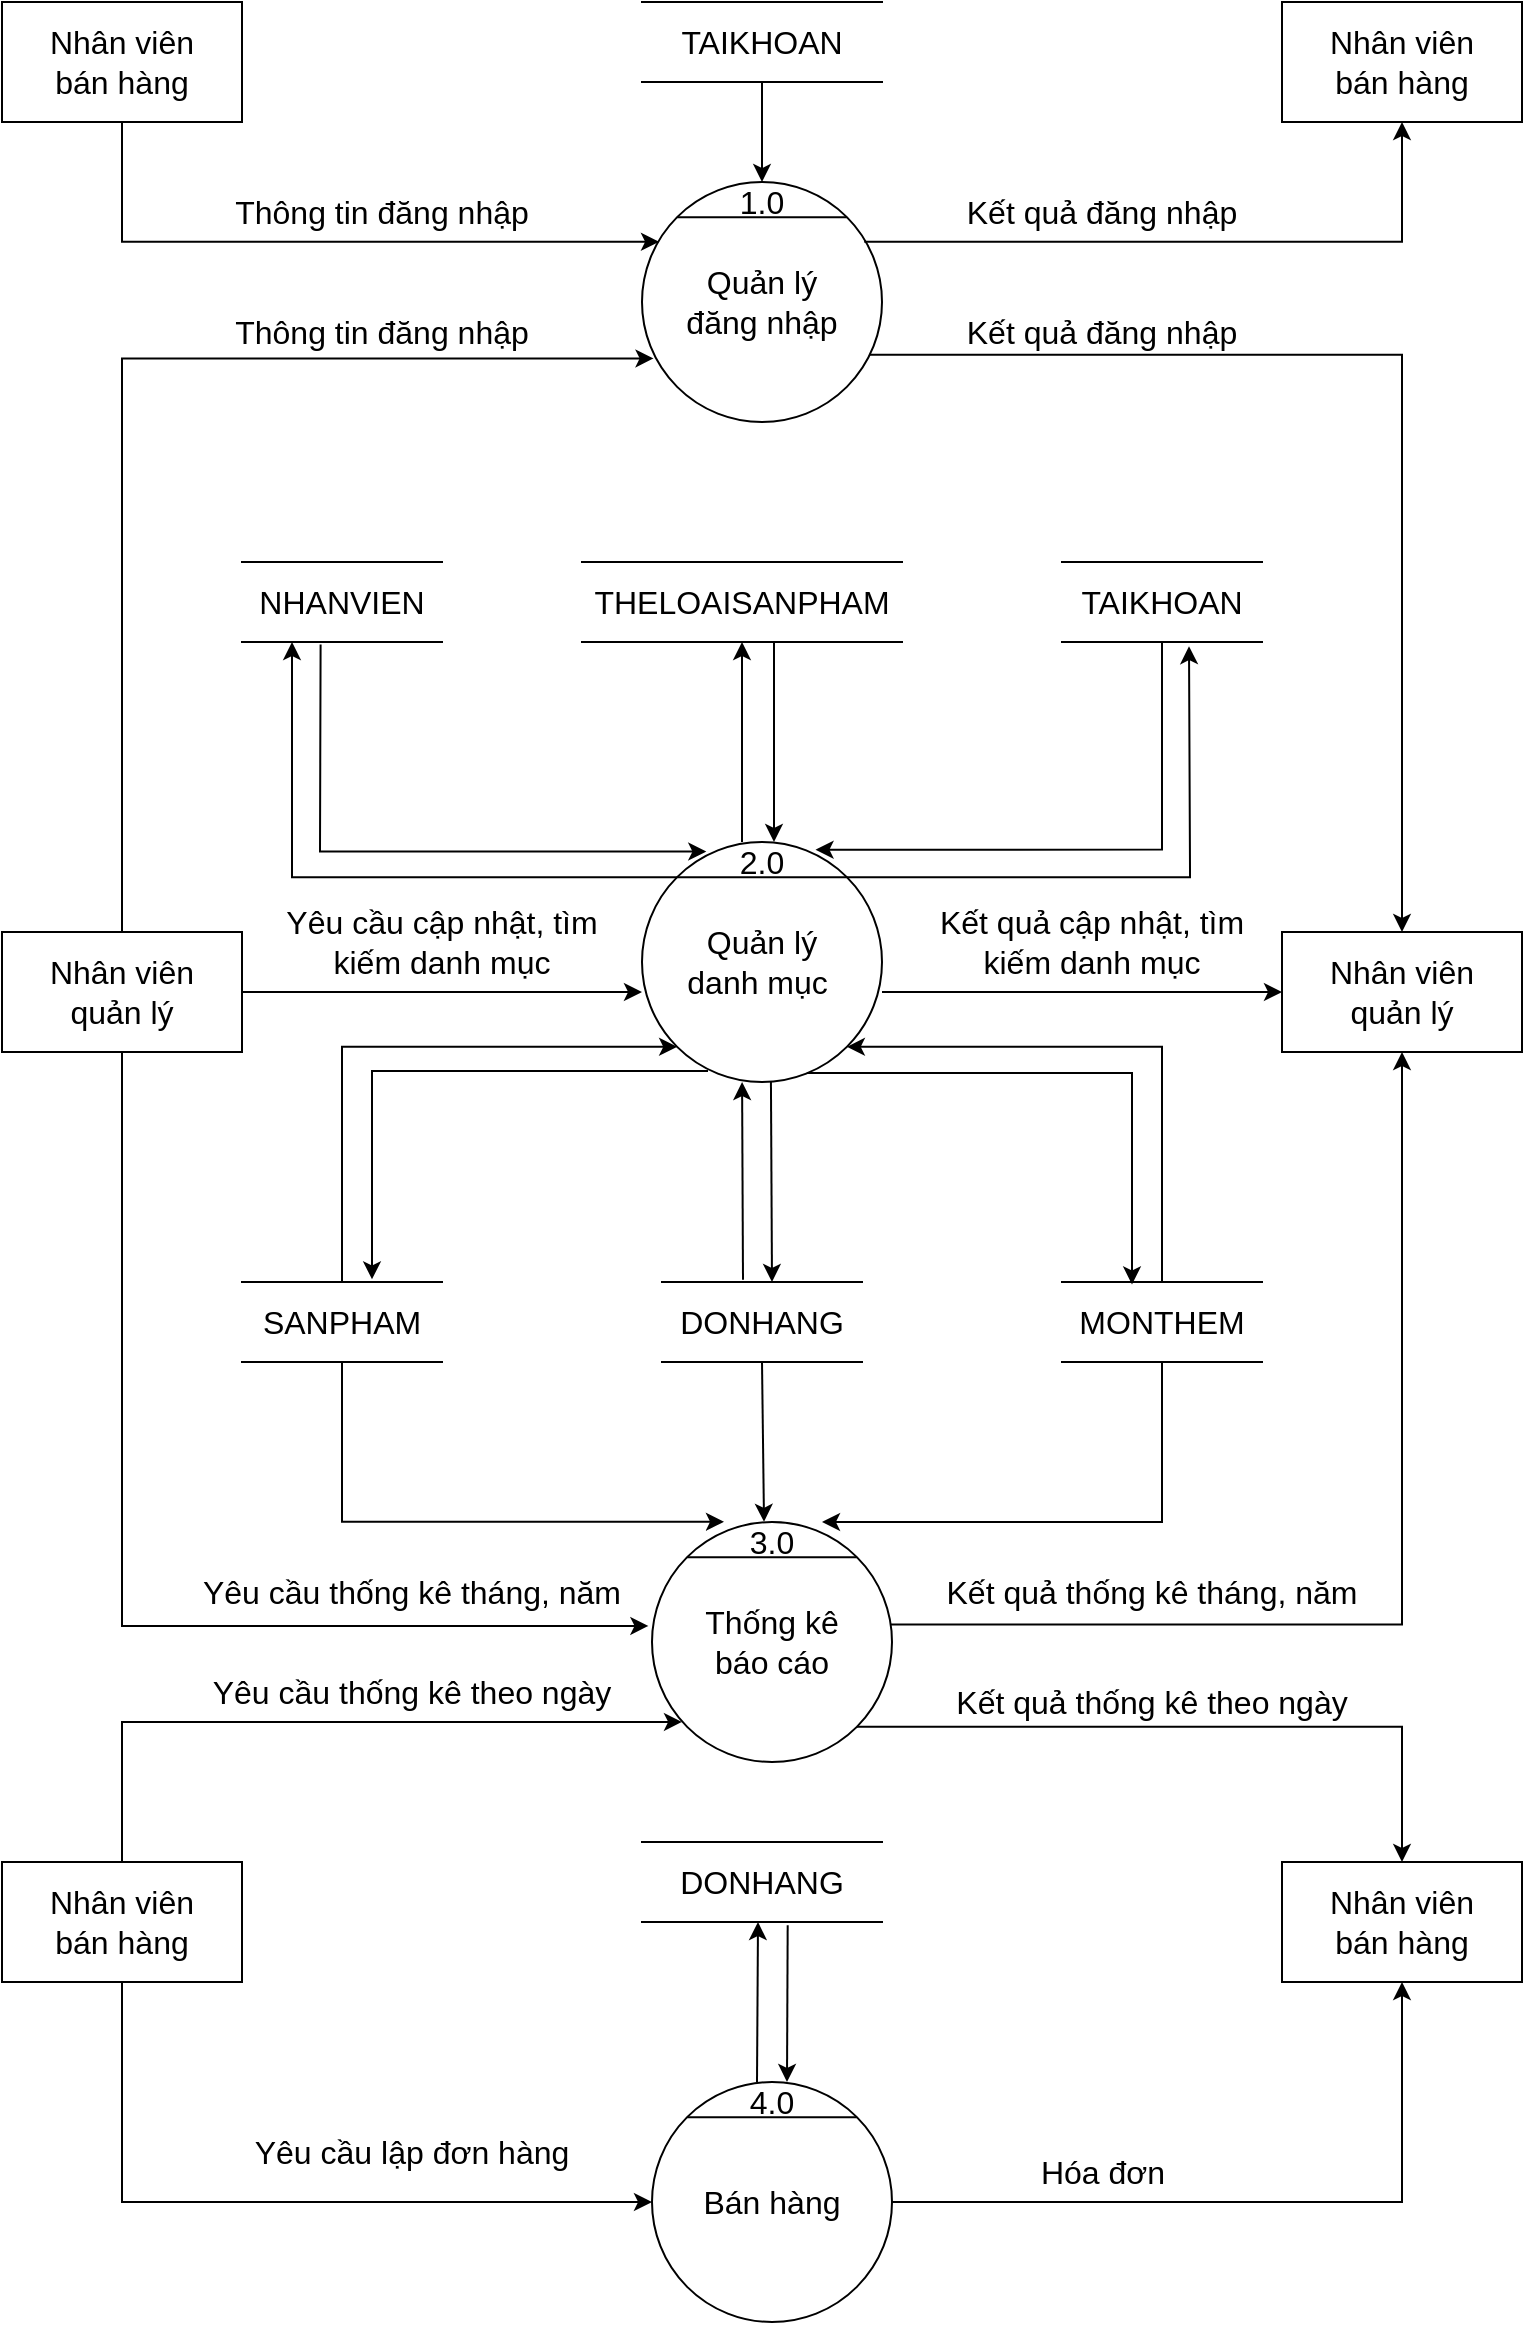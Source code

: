 <mxfile version="16.4.11" type="device"><diagram id="0b7PU651AEGNV6hzKzNl" name="Page-1"><mxGraphModel dx="1888" dy="1741" grid="1" gridSize="10" guides="1" tooltips="1" connect="1" arrows="1" fold="1" page="1" pageScale="1" pageWidth="850" pageHeight="1100" math="0" shadow="0"><root><mxCell id="0"/><mxCell id="1" parent="0"/><mxCell id="suI4mZwpkYAgML8HGDWm-1" value="" style="ellipse;whiteSpace=wrap;html=1;aspect=fixed;fontSize=16;" parent="1" vertex="1"><mxGeometry x="120" y="10" width="120" height="120" as="geometry"/></mxCell><mxCell id="suI4mZwpkYAgML8HGDWm-2" value="" style="endArrow=none;html=1;rounded=0;exitX=0;exitY=0;exitDx=0;exitDy=0;entryX=1;entryY=0;entryDx=0;entryDy=0;fontSize=16;" parent="1" source="suI4mZwpkYAgML8HGDWm-1" target="suI4mZwpkYAgML8HGDWm-1" edge="1"><mxGeometry width="50" height="50" relative="1" as="geometry"><mxPoint x="460" y="565" as="sourcePoint"/><mxPoint x="510" y="515" as="targetPoint"/></mxGeometry></mxCell><mxCell id="suI4mZwpkYAgML8HGDWm-3" value="&lt;span style=&quot;font-size: 16px;&quot;&gt;Quản lý đăng nhập&lt;/span&gt;" style="text;html=1;strokeColor=none;fillColor=none;align=center;verticalAlign=middle;whiteSpace=wrap;rounded=0;fontSize=16;" parent="1" vertex="1"><mxGeometry x="140" y="55" width="80" height="30" as="geometry"/></mxCell><mxCell id="suI4mZwpkYAgML8HGDWm-4" value="1.0" style="text;html=1;strokeColor=none;fillColor=none;align=center;verticalAlign=middle;whiteSpace=wrap;rounded=0;fontSize=16;" parent="1" vertex="1"><mxGeometry x="165" y="10" width="30" height="20" as="geometry"/></mxCell><mxCell id="suI4mZwpkYAgML8HGDWm-5" value="" style="rounded=0;whiteSpace=wrap;html=1;fontSize=16;" parent="1" vertex="1"><mxGeometry x="-200" y="385" width="120" height="60" as="geometry"/></mxCell><mxCell id="suI4mZwpkYAgML8HGDWm-6" value="&lt;font style=&quot;font-size: 16px;&quot;&gt;Nhân viên quản lý&lt;/font&gt;" style="text;html=1;strokeColor=none;fillColor=none;align=center;verticalAlign=middle;whiteSpace=wrap;rounded=0;fontSize=16;" parent="1" vertex="1"><mxGeometry x="-180" y="405" width="80" height="20" as="geometry"/></mxCell><mxCell id="suI4mZwpkYAgML8HGDWm-7" value="" style="ellipse;whiteSpace=wrap;html=1;aspect=fixed;fontSize=16;" parent="1" vertex="1"><mxGeometry x="120" y="340" width="120" height="120" as="geometry"/></mxCell><mxCell id="suI4mZwpkYAgML8HGDWm-8" value="" style="endArrow=none;html=1;rounded=0;exitX=0;exitY=0;exitDx=0;exitDy=0;entryX=1;entryY=0;entryDx=0;entryDy=0;fontSize=16;" parent="1" source="suI4mZwpkYAgML8HGDWm-7" target="suI4mZwpkYAgML8HGDWm-7" edge="1"><mxGeometry width="50" height="50" relative="1" as="geometry"><mxPoint x="460" y="895" as="sourcePoint"/><mxPoint x="510" y="845" as="targetPoint"/></mxGeometry></mxCell><mxCell id="suI4mZwpkYAgML8HGDWm-9" value="&lt;font style=&quot;font-size: 16px&quot;&gt;Quản lý danh mục&amp;nbsp;&lt;/font&gt;" style="text;html=1;strokeColor=none;fillColor=none;align=center;verticalAlign=middle;whiteSpace=wrap;rounded=0;fontSize=16;" parent="1" vertex="1"><mxGeometry x="140" y="385" width="80" height="30" as="geometry"/></mxCell><mxCell id="suI4mZwpkYAgML8HGDWm-10" value="2.0" style="text;html=1;strokeColor=none;fillColor=none;align=center;verticalAlign=middle;whiteSpace=wrap;rounded=0;fontSize=16;" parent="1" vertex="1"><mxGeometry x="165" y="340" width="30" height="20" as="geometry"/></mxCell><mxCell id="suI4mZwpkYAgML8HGDWm-11" value="" style="ellipse;whiteSpace=wrap;html=1;aspect=fixed;fontSize=16;" parent="1" vertex="1"><mxGeometry x="125" y="960" width="120" height="120" as="geometry"/></mxCell><mxCell id="suI4mZwpkYAgML8HGDWm-12" value="" style="endArrow=none;html=1;rounded=0;exitX=0;exitY=0;exitDx=0;exitDy=0;entryX=1;entryY=0;entryDx=0;entryDy=0;fontSize=16;" parent="1" source="suI4mZwpkYAgML8HGDWm-11" target="suI4mZwpkYAgML8HGDWm-11" edge="1"><mxGeometry width="50" height="50" relative="1" as="geometry"><mxPoint x="465" y="1515" as="sourcePoint"/><mxPoint x="515" y="1465" as="targetPoint"/></mxGeometry></mxCell><mxCell id="suI4mZwpkYAgML8HGDWm-13" value="&lt;font style=&quot;font-size: 16px&quot;&gt;Bán hàng&lt;/font&gt;" style="text;html=1;strokeColor=none;fillColor=none;align=center;verticalAlign=middle;whiteSpace=wrap;rounded=0;fontSize=16;" parent="1" vertex="1"><mxGeometry x="145" y="1005" width="80" height="30" as="geometry"/></mxCell><mxCell id="suI4mZwpkYAgML8HGDWm-14" value="4.0" style="text;html=1;strokeColor=none;fillColor=none;align=center;verticalAlign=middle;whiteSpace=wrap;rounded=0;fontSize=16;" parent="1" vertex="1"><mxGeometry x="170" y="960" width="30" height="20" as="geometry"/></mxCell><mxCell id="suI4mZwpkYAgML8HGDWm-15" value="" style="ellipse;whiteSpace=wrap;html=1;aspect=fixed;fontSize=16;" parent="1" vertex="1"><mxGeometry x="125" y="680" width="120" height="120" as="geometry"/></mxCell><mxCell id="suI4mZwpkYAgML8HGDWm-16" value="" style="endArrow=none;html=1;rounded=0;exitX=0;exitY=0;exitDx=0;exitDy=0;entryX=1;entryY=0;entryDx=0;entryDy=0;fontSize=16;" parent="1" source="suI4mZwpkYAgML8HGDWm-15" target="suI4mZwpkYAgML8HGDWm-15" edge="1"><mxGeometry width="50" height="50" relative="1" as="geometry"><mxPoint x="465" y="1235" as="sourcePoint"/><mxPoint x="515" y="1185" as="targetPoint"/></mxGeometry></mxCell><mxCell id="suI4mZwpkYAgML8HGDWm-17" value="&lt;font style=&quot;font-size: 16px&quot;&gt;Thống kê báo cáo&lt;br style=&quot;font-size: 16px&quot;&gt;&lt;/font&gt;" style="text;html=1;strokeColor=none;fillColor=none;align=center;verticalAlign=middle;whiteSpace=wrap;rounded=0;fontSize=16;" parent="1" vertex="1"><mxGeometry x="145" y="725" width="80" height="30" as="geometry"/></mxCell><mxCell id="suI4mZwpkYAgML8HGDWm-18" value="3.0" style="text;html=1;strokeColor=none;fillColor=none;align=center;verticalAlign=middle;whiteSpace=wrap;rounded=0;fontSize=16;" parent="1" vertex="1"><mxGeometry x="170" y="680" width="30" height="20" as="geometry"/></mxCell><mxCell id="suI4mZwpkYAgML8HGDWm-163" value="" style="edgeStyle=elbowEdgeStyle;elbow=horizontal;endArrow=classic;html=1;rounded=0;fontSize=16;exitX=0.5;exitY=0;exitDx=0;exitDy=0;entryX=0.048;entryY=0.735;entryDx=0;entryDy=0;entryPerimeter=0;" parent="1" source="suI4mZwpkYAgML8HGDWm-5" target="suI4mZwpkYAgML8HGDWm-1" edge="1"><mxGeometry width="50" height="50" relative="1" as="geometry"><mxPoint x="250" y="230" as="sourcePoint"/><mxPoint x="140" y="120" as="targetPoint"/><Array as="points"><mxPoint x="-140" y="240"/></Array></mxGeometry></mxCell><mxCell id="suI4mZwpkYAgML8HGDWm-165" value="Thông tin đăng nhập" style="text;html=1;strokeColor=none;fillColor=none;align=center;verticalAlign=middle;whiteSpace=wrap;rounded=0;fontSize=16;" parent="1" vertex="1"><mxGeometry x="-90" y="70" width="160" height="30" as="geometry"/></mxCell><mxCell id="suI4mZwpkYAgML8HGDWm-167" value="" style="rounded=0;whiteSpace=wrap;html=1;fontSize=16;" parent="1" vertex="1"><mxGeometry x="-200" y="-80" width="120" height="60" as="geometry"/></mxCell><mxCell id="suI4mZwpkYAgML8HGDWm-168" value="&lt;font style=&quot;font-size: 16px&quot;&gt;Nhân viên bán hàng&lt;/font&gt;" style="text;html=1;strokeColor=none;fillColor=none;align=center;verticalAlign=middle;whiteSpace=wrap;rounded=0;fontSize=16;" parent="1" vertex="1"><mxGeometry x="-180" y="-60" width="80" height="20" as="geometry"/></mxCell><mxCell id="suI4mZwpkYAgML8HGDWm-169" value="" style="edgeStyle=elbowEdgeStyle;elbow=horizontal;endArrow=classic;html=1;rounded=0;fontSize=16;exitX=0.5;exitY=1;exitDx=0;exitDy=0;entryX=0.071;entryY=0.249;entryDx=0;entryDy=0;entryPerimeter=0;" parent="1" source="suI4mZwpkYAgML8HGDWm-167" target="suI4mZwpkYAgML8HGDWm-1" edge="1"><mxGeometry width="50" height="50" relative="1" as="geometry"><mxPoint x="190" y="20" as="sourcePoint"/><mxPoint x="240" y="-30" as="targetPoint"/><Array as="points"><mxPoint x="-140" y="10"/></Array></mxGeometry></mxCell><mxCell id="suI4mZwpkYAgML8HGDWm-172" value="Thông tin đăng nhập" style="text;html=1;strokeColor=none;fillColor=none;align=center;verticalAlign=middle;whiteSpace=wrap;rounded=0;fontSize=16;" parent="1" vertex="1"><mxGeometry x="-90" y="10" width="160" height="30" as="geometry"/></mxCell><mxCell id="suI4mZwpkYAgML8HGDWm-174" value="" style="rounded=0;whiteSpace=wrap;html=1;fontSize=16;" parent="1" vertex="1"><mxGeometry x="440" y="-80" width="120" height="60" as="geometry"/></mxCell><mxCell id="suI4mZwpkYAgML8HGDWm-175" value="&lt;font style=&quot;font-size: 16px&quot;&gt;Nhân viên bán hàng&lt;/font&gt;" style="text;html=1;strokeColor=none;fillColor=none;align=center;verticalAlign=middle;whiteSpace=wrap;rounded=0;fontSize=16;" parent="1" vertex="1"><mxGeometry x="460" y="-60" width="80" height="20" as="geometry"/></mxCell><mxCell id="suI4mZwpkYAgML8HGDWm-176" value="" style="rounded=0;whiteSpace=wrap;html=1;fontSize=16;" parent="1" vertex="1"><mxGeometry x="440" y="385" width="120" height="60" as="geometry"/></mxCell><mxCell id="suI4mZwpkYAgML8HGDWm-177" value="&lt;font style=&quot;font-size: 16px&quot;&gt;Nhân viên quản lý&lt;/font&gt;" style="text;html=1;strokeColor=none;fillColor=none;align=center;verticalAlign=middle;whiteSpace=wrap;rounded=0;fontSize=16;" parent="1" vertex="1"><mxGeometry x="460" y="405" width="80" height="20" as="geometry"/></mxCell><mxCell id="suI4mZwpkYAgML8HGDWm-178" value="" style="edgeStyle=elbowEdgeStyle;elbow=horizontal;endArrow=classic;html=1;rounded=0;fontSize=16;exitX=0.926;exitY=0.249;exitDx=0;exitDy=0;exitPerimeter=0;entryX=0.5;entryY=1;entryDx=0;entryDy=0;" parent="1" source="suI4mZwpkYAgML8HGDWm-1" target="suI4mZwpkYAgML8HGDWm-174" edge="1"><mxGeometry width="50" height="50" relative="1" as="geometry"><mxPoint x="285" y="25.12" as="sourcePoint"/><mxPoint x="549" y="-17" as="targetPoint"/><Array as="points"><mxPoint x="500" y="20"/></Array></mxGeometry></mxCell><mxCell id="suI4mZwpkYAgML8HGDWm-179" value="Kết quả đăng nhập" style="text;html=1;strokeColor=none;fillColor=none;align=center;verticalAlign=middle;whiteSpace=wrap;rounded=0;fontSize=16;" parent="1" vertex="1"><mxGeometry x="270" y="10" width="160" height="30" as="geometry"/></mxCell><mxCell id="suI4mZwpkYAgML8HGDWm-181" value="" style="edgeStyle=elbowEdgeStyle;elbow=horizontal;endArrow=classic;html=1;rounded=0;fontSize=16;entryX=0.5;entryY=0;entryDx=0;entryDy=0;exitX=0.95;exitY=0.72;exitDx=0;exitDy=0;exitPerimeter=0;" parent="1" source="suI4mZwpkYAgML8HGDWm-1" target="suI4mZwpkYAgML8HGDWm-176" edge="1"><mxGeometry width="50" height="50" relative="1" as="geometry"><mxPoint x="190" y="280" as="sourcePoint"/><mxPoint x="240" y="230" as="targetPoint"/><Array as="points"><mxPoint x="500" y="240"/></Array></mxGeometry></mxCell><mxCell id="suI4mZwpkYAgML8HGDWm-182" value="Kết quả đăng nhập" style="text;html=1;strokeColor=none;fillColor=none;align=center;verticalAlign=middle;whiteSpace=wrap;rounded=0;fontSize=16;" parent="1" vertex="1"><mxGeometry x="270" y="70" width="160" height="30" as="geometry"/></mxCell><mxCell id="suI4mZwpkYAgML8HGDWm-183" value="TAIKHOAN" style="shape=partialRectangle;whiteSpace=wrap;html=1;left=0;right=0;fillColor=none;fontSize=16;" parent="1" vertex="1"><mxGeometry x="120" y="-80" width="120" height="40" as="geometry"/></mxCell><mxCell id="suI4mZwpkYAgML8HGDWm-184" value="" style="endArrow=classic;html=1;rounded=0;fontSize=16;entryX=0.5;entryY=0;entryDx=0;entryDy=0;" parent="1" target="suI4mZwpkYAgML8HGDWm-4" edge="1"><mxGeometry width="50" height="50" relative="1" as="geometry"><mxPoint x="180" y="-40" as="sourcePoint"/><mxPoint x="150" y="-70" as="targetPoint"/></mxGeometry></mxCell><mxCell id="suI4mZwpkYAgML8HGDWm-185" value="THELOAISANPHAM" style="shape=partialRectangle;whiteSpace=wrap;html=1;left=0;right=0;fillColor=none;fontSize=16;" parent="1" vertex="1"><mxGeometry x="90" y="200" width="160" height="40" as="geometry"/></mxCell><mxCell id="suI4mZwpkYAgML8HGDWm-186" value="SANPHAM" style="shape=partialRectangle;whiteSpace=wrap;html=1;left=0;right=0;fillColor=none;fontSize=16;" parent="1" vertex="1"><mxGeometry x="-80" y="560" width="100" height="40" as="geometry"/></mxCell><mxCell id="suI4mZwpkYAgML8HGDWm-187" value="DONHANG" style="shape=partialRectangle;whiteSpace=wrap;html=1;left=0;right=0;fillColor=none;fontSize=16;" parent="1" vertex="1"><mxGeometry x="130" y="560" width="100" height="40" as="geometry"/></mxCell><mxCell id="suI4mZwpkYAgML8HGDWm-188" value="MONTHEM" style="shape=partialRectangle;whiteSpace=wrap;html=1;left=0;right=0;fillColor=none;fontSize=16;" parent="1" vertex="1"><mxGeometry x="330" y="560" width="100" height="40" as="geometry"/></mxCell><mxCell id="suI4mZwpkYAgML8HGDWm-189" value="NHANVIEN" style="shape=partialRectangle;whiteSpace=wrap;html=1;left=0;right=0;fillColor=none;fontSize=16;" parent="1" vertex="1"><mxGeometry x="-80" y="200" width="100" height="40" as="geometry"/></mxCell><mxCell id="suI4mZwpkYAgML8HGDWm-190" value="TAIKHOAN" style="shape=partialRectangle;whiteSpace=wrap;html=1;left=0;right=0;fillColor=none;fontSize=16;" parent="1" vertex="1"><mxGeometry x="330" y="200" width="100" height="40" as="geometry"/></mxCell><mxCell id="suI4mZwpkYAgML8HGDWm-203" value="" style="endArrow=classic;html=1;rounded=0;fontSize=16;exitX=1;exitY=0.5;exitDx=0;exitDy=0;" parent="1" source="suI4mZwpkYAgML8HGDWm-5" edge="1"><mxGeometry width="50" height="50" relative="1" as="geometry"><mxPoint x="150" y="370" as="sourcePoint"/><mxPoint x="120" y="415" as="targetPoint"/></mxGeometry></mxCell><mxCell id="suI4mZwpkYAgML8HGDWm-205" value="Yêu cầu cập nhật, tìm kiếm danh mục" style="text;html=1;strokeColor=none;fillColor=none;align=center;verticalAlign=middle;whiteSpace=wrap;rounded=0;fontSize=16;" parent="1" vertex="1"><mxGeometry x="-60" y="375" width="160" height="30" as="geometry"/></mxCell><mxCell id="suI4mZwpkYAgML8HGDWm-206" value="" style="endArrow=classic;html=1;rounded=0;fontSize=16;exitX=1;exitY=0.5;exitDx=0;exitDy=0;" parent="1" edge="1"><mxGeometry width="50" height="50" relative="1" as="geometry"><mxPoint x="240" y="415" as="sourcePoint"/><mxPoint x="440" y="415" as="targetPoint"/></mxGeometry></mxCell><mxCell id="suI4mZwpkYAgML8HGDWm-207" value="Kết quả cập nhật, tìm kiếm danh mục" style="text;html=1;strokeColor=none;fillColor=none;align=center;verticalAlign=middle;whiteSpace=wrap;rounded=0;fontSize=16;" parent="1" vertex="1"><mxGeometry x="265" y="375" width="160" height="30" as="geometry"/></mxCell><mxCell id="suI4mZwpkYAgML8HGDWm-208" value="" style="endArrow=classic;html=1;rounded=0;fontSize=16;entryX=0.5;entryY=1;entryDx=0;entryDy=0;" parent="1" target="suI4mZwpkYAgML8HGDWm-185" edge="1"><mxGeometry width="50" height="50" relative="1" as="geometry"><mxPoint x="170" y="340" as="sourcePoint"/><mxPoint x="90" y="270" as="targetPoint"/></mxGeometry></mxCell><mxCell id="suI4mZwpkYAgML8HGDWm-209" value="" style="endArrow=classic;html=1;rounded=0;fontSize=16;" parent="1" edge="1"><mxGeometry width="50" height="50" relative="1" as="geometry"><mxPoint x="186" y="240" as="sourcePoint"/><mxPoint x="186" y="340" as="targetPoint"/></mxGeometry></mxCell><mxCell id="suI4mZwpkYAgML8HGDWm-210" value="" style="endArrow=classic;html=1;rounded=0;fontSize=16;entryX=0.417;entryY=1;entryDx=0;entryDy=0;entryPerimeter=0;exitX=0.405;exitY=-0.029;exitDx=0;exitDy=0;exitPerimeter=0;" parent="1" source="suI4mZwpkYAgML8HGDWm-187" target="suI4mZwpkYAgML8HGDWm-7" edge="1"><mxGeometry width="50" height="50" relative="1" as="geometry"><mxPoint x="160" y="560" as="sourcePoint"/><mxPoint x="160.0" y="455.32" as="targetPoint"/></mxGeometry></mxCell><mxCell id="suI4mZwpkYAgML8HGDWm-211" value="" style="endArrow=classic;html=1;rounded=0;fontSize=16;exitX=0.597;exitY=1.052;exitDx=0;exitDy=0;exitPerimeter=0;" parent="1" edge="1"><mxGeometry width="50" height="50" relative="1" as="geometry"><mxPoint x="184.47" y="460.0" as="sourcePoint"/><mxPoint x="185" y="560" as="targetPoint"/></mxGeometry></mxCell><mxCell id="suI4mZwpkYAgML8HGDWm-212" value="" style="edgeStyle=segmentEdgeStyle;endArrow=classic;html=1;rounded=0;fontSize=16;entryX=0.25;entryY=1;entryDx=0;entryDy=0;exitX=0;exitY=0;exitDx=0;exitDy=0;" parent="1" source="suI4mZwpkYAgML8HGDWm-7" target="suI4mZwpkYAgML8HGDWm-189" edge="1"><mxGeometry width="50" height="50" relative="1" as="geometry"><mxPoint x="50" y="400" as="sourcePoint"/><mxPoint x="100" y="350" as="targetPoint"/></mxGeometry></mxCell><mxCell id="suI4mZwpkYAgML8HGDWm-214" value="" style="edgeStyle=elbowEdgeStyle;elbow=horizontal;endArrow=classic;html=1;rounded=0;fontSize=16;exitX=0.393;exitY=1.03;exitDx=0;exitDy=0;exitPerimeter=0;entryX=0.268;entryY=0.04;entryDx=0;entryDy=0;entryPerimeter=0;" parent="1" source="suI4mZwpkYAgML8HGDWm-189" target="suI4mZwpkYAgML8HGDWm-7" edge="1"><mxGeometry width="50" height="50" relative="1" as="geometry"><mxPoint x="50" y="400" as="sourcePoint"/><mxPoint x="100" y="350" as="targetPoint"/><Array as="points"><mxPoint x="-41" y="310"/></Array></mxGeometry></mxCell><mxCell id="suI4mZwpkYAgML8HGDWm-215" value="" style="edgeStyle=segmentEdgeStyle;endArrow=classic;html=1;rounded=0;fontSize=16;exitX=0.5;exitY=1;exitDx=0;exitDy=0;entryX=0.723;entryY=0.032;entryDx=0;entryDy=0;entryPerimeter=0;" parent="1" source="suI4mZwpkYAgML8HGDWm-190" target="suI4mZwpkYAgML8HGDWm-7" edge="1"><mxGeometry width="50" height="50" relative="1" as="geometry"><mxPoint x="50" y="400" as="sourcePoint"/><mxPoint x="100" y="350" as="targetPoint"/><Array as="points"><mxPoint x="380" y="344"/></Array></mxGeometry></mxCell><mxCell id="suI4mZwpkYAgML8HGDWm-216" value="" style="edgeStyle=segmentEdgeStyle;endArrow=classic;html=1;rounded=0;fontSize=16;exitX=1;exitY=0;exitDx=0;exitDy=0;entryX=0.635;entryY=1.052;entryDx=0;entryDy=0;entryPerimeter=0;" parent="1" source="suI4mZwpkYAgML8HGDWm-7" target="suI4mZwpkYAgML8HGDWm-190" edge="1"><mxGeometry width="50" height="50" relative="1" as="geometry"><mxPoint x="390" y="250" as="sourcePoint"/><mxPoint x="216.76" y="353.84" as="targetPoint"/><Array as="points"><mxPoint x="394" y="358"/><mxPoint x="394" y="354"/></Array></mxGeometry></mxCell><mxCell id="suI4mZwpkYAgML8HGDWm-217" value="" style="edgeStyle=elbowEdgeStyle;elbow=horizontal;endArrow=classic;html=1;rounded=0;fontSize=16;exitX=0.5;exitY=0;exitDx=0;exitDy=0;entryX=0;entryY=1;entryDx=0;entryDy=0;" parent="1" source="suI4mZwpkYAgML8HGDWm-186" target="suI4mZwpkYAgML8HGDWm-7" edge="1"><mxGeometry width="50" height="50" relative="1" as="geometry"><mxPoint x="-30.7" y="251.2" as="sourcePoint"/><mxPoint x="162.16" y="354.8" as="targetPoint"/><Array as="points"><mxPoint x="-30" y="442"/></Array></mxGeometry></mxCell><mxCell id="suI4mZwpkYAgML8HGDWm-218" value="" style="edgeStyle=elbowEdgeStyle;elbow=horizontal;endArrow=classic;html=1;rounded=0;fontSize=16;entryX=0.648;entryY=-0.033;entryDx=0;entryDy=0;entryPerimeter=0;exitX=0.275;exitY=0.954;exitDx=0;exitDy=0;exitPerimeter=0;" parent="1" source="suI4mZwpkYAgML8HGDWm-7" target="suI4mZwpkYAgML8HGDWm-186" edge="1"><mxGeometry width="50" height="50" relative="1" as="geometry"><mxPoint x="160" y="455" as="sourcePoint"/><mxPoint x="120" y="540" as="targetPoint"/><Array as="points"><mxPoint x="-15" y="510"/></Array></mxGeometry></mxCell><mxCell id="suI4mZwpkYAgML8HGDWm-219" value="" style="edgeStyle=elbowEdgeStyle;elbow=horizontal;endArrow=classic;html=1;rounded=0;fontSize=16;entryX=0.35;entryY=0.031;entryDx=0;entryDy=0;entryPerimeter=0;exitX=0.687;exitY=0.962;exitDx=0;exitDy=0;exitPerimeter=0;" parent="1" source="suI4mZwpkYAgML8HGDWm-7" target="suI4mZwpkYAgML8HGDWm-188" edge="1"><mxGeometry width="50" height="50" relative="1" as="geometry"><mxPoint x="170" y="465" as="sourcePoint"/><mxPoint x="-5.2" y="568.68" as="targetPoint"/><Array as="points"><mxPoint x="365" y="510"/></Array></mxGeometry></mxCell><mxCell id="suI4mZwpkYAgML8HGDWm-220" value="" style="edgeStyle=elbowEdgeStyle;elbow=horizontal;endArrow=classic;html=1;rounded=0;fontSize=16;exitX=0.5;exitY=0;exitDx=0;exitDy=0;entryX=1;entryY=1;entryDx=0;entryDy=0;" parent="1" source="suI4mZwpkYAgML8HGDWm-188" target="suI4mZwpkYAgML8HGDWm-7" edge="1"><mxGeometry width="50" height="50" relative="1" as="geometry"><mxPoint x="320" y="587.57" as="sourcePoint"/><mxPoint x="487.574" y="469.996" as="targetPoint"/><Array as="points"><mxPoint x="380" y="490"/></Array></mxGeometry></mxCell><mxCell id="suI4mZwpkYAgML8HGDWm-221" value="" style="edgeStyle=segmentEdgeStyle;endArrow=classic;html=1;rounded=0;fontSize=16;exitX=0.5;exitY=1;exitDx=0;exitDy=0;entryX=0.3;entryY=-0.001;entryDx=0;entryDy=0;entryPerimeter=0;" parent="1" source="suI4mZwpkYAgML8HGDWm-186" target="suI4mZwpkYAgML8HGDWm-15" edge="1"><mxGeometry width="50" height="50" relative="1" as="geometry"><mxPoint x="260" y="600" as="sourcePoint"/><mxPoint x="310" y="550" as="targetPoint"/><Array as="points"><mxPoint x="-30" y="680"/></Array></mxGeometry></mxCell><mxCell id="suI4mZwpkYAgML8HGDWm-222" value="" style="edgeStyle=segmentEdgeStyle;endArrow=classic;html=1;rounded=0;fontSize=16;exitX=0.5;exitY=1;exitDx=0;exitDy=0;" parent="1" source="suI4mZwpkYAgML8HGDWm-188" edge="1"><mxGeometry width="50" height="50" relative="1" as="geometry"><mxPoint x="-20" y="610" as="sourcePoint"/><mxPoint x="210" y="680" as="targetPoint"/><Array as="points"><mxPoint x="380" y="680"/></Array></mxGeometry></mxCell><mxCell id="suI4mZwpkYAgML8HGDWm-224" value="" style="endArrow=classic;html=1;rounded=0;fontSize=16;exitX=0.5;exitY=1;exitDx=0;exitDy=0;entryX=0.367;entryY=-0.005;entryDx=0;entryDy=0;entryPerimeter=0;" parent="1" source="suI4mZwpkYAgML8HGDWm-187" target="suI4mZwpkYAgML8HGDWm-18" edge="1"><mxGeometry width="50" height="50" relative="1" as="geometry"><mxPoint x="260" y="600" as="sourcePoint"/><mxPoint x="310" y="550" as="targetPoint"/></mxGeometry></mxCell><mxCell id="suI4mZwpkYAgML8HGDWm-225" value="" style="edgeStyle=elbowEdgeStyle;elbow=horizontal;endArrow=classic;html=1;rounded=0;fontSize=16;exitX=0.5;exitY=1;exitDx=0;exitDy=0;entryX=-0.015;entryY=0.433;entryDx=0;entryDy=0;entryPerimeter=0;" parent="1" source="suI4mZwpkYAgML8HGDWm-5" target="suI4mZwpkYAgML8HGDWm-15" edge="1"><mxGeometry width="50" height="50" relative="1" as="geometry"><mxPoint x="420" y="710" as="sourcePoint"/><mxPoint x="470" y="660" as="targetPoint"/><Array as="points"><mxPoint x="-140" y="620"/></Array></mxGeometry></mxCell><mxCell id="suI4mZwpkYAgML8HGDWm-226" value="Yêu cầu thống kê tháng, năm" style="text;html=1;strokeColor=none;fillColor=none;align=center;verticalAlign=middle;whiteSpace=wrap;rounded=0;fontSize=16;" parent="1" vertex="1"><mxGeometry x="-110" y="700" width="230" height="30" as="geometry"/></mxCell><mxCell id="suI4mZwpkYAgML8HGDWm-227" value="" style="edgeStyle=elbowEdgeStyle;elbow=horizontal;endArrow=classic;html=1;rounded=0;fontSize=16;entryX=0.5;entryY=1;entryDx=0;entryDy=0;exitX=0.992;exitY=0.427;exitDx=0;exitDy=0;exitPerimeter=0;" parent="1" source="suI4mZwpkYAgML8HGDWm-15" target="suI4mZwpkYAgML8HGDWm-176" edge="1"><mxGeometry width="50" height="50" relative="1" as="geometry"><mxPoint x="250" y="740" as="sourcePoint"/><mxPoint x="470" y="660" as="targetPoint"/><Array as="points"><mxPoint x="500" y="620"/></Array></mxGeometry></mxCell><mxCell id="suI4mZwpkYAgML8HGDWm-228" value="Kết quả thống kê tháng, năm" style="text;html=1;strokeColor=none;fillColor=none;align=center;verticalAlign=middle;whiteSpace=wrap;rounded=0;fontSize=16;" parent="1" vertex="1"><mxGeometry x="265" y="700" width="220" height="30" as="geometry"/></mxCell><mxCell id="OcZL_Y1cl0UItEaepBk6-1" value="" style="rounded=0;whiteSpace=wrap;html=1;fontSize=16;" parent="1" vertex="1"><mxGeometry x="-200" y="850" width="120" height="60" as="geometry"/></mxCell><mxCell id="OcZL_Y1cl0UItEaepBk6-2" value="&lt;font style=&quot;font-size: 16px&quot;&gt;Nhân viên bán hàng&lt;/font&gt;" style="text;html=1;strokeColor=none;fillColor=none;align=center;verticalAlign=middle;whiteSpace=wrap;rounded=0;fontSize=16;" parent="1" vertex="1"><mxGeometry x="-180" y="870" width="80" height="20" as="geometry"/></mxCell><mxCell id="OcZL_Y1cl0UItEaepBk6-3" value="" style="rounded=0;whiteSpace=wrap;html=1;fontSize=16;" parent="1" vertex="1"><mxGeometry x="440" y="850" width="120" height="60" as="geometry"/></mxCell><mxCell id="OcZL_Y1cl0UItEaepBk6-4" value="&lt;font style=&quot;font-size: 16px&quot;&gt;Nhân viên bán hàng&lt;/font&gt;" style="text;html=1;strokeColor=none;fillColor=none;align=center;verticalAlign=middle;whiteSpace=wrap;rounded=0;fontSize=16;" parent="1" vertex="1"><mxGeometry x="460" y="870" width="80" height="20" as="geometry"/></mxCell><mxCell id="OcZL_Y1cl0UItEaepBk6-5" value="" style="edgeStyle=segmentEdgeStyle;endArrow=classic;html=1;rounded=0;fontSize=16;exitX=0.5;exitY=0;exitDx=0;exitDy=0;entryX=0.125;entryY=0.833;entryDx=0;entryDy=0;entryPerimeter=0;" parent="1" source="OcZL_Y1cl0UItEaepBk6-1" target="suI4mZwpkYAgML8HGDWm-15" edge="1"><mxGeometry width="50" height="50" relative="1" as="geometry"><mxPoint x="220" y="910" as="sourcePoint"/><mxPoint x="128" y="780" as="targetPoint"/><Array as="points"><mxPoint x="-140" y="780"/></Array></mxGeometry></mxCell><mxCell id="OcZL_Y1cl0UItEaepBk6-6" value="Yêu cầu thống kê theo ngày" style="text;html=1;strokeColor=none;fillColor=none;align=center;verticalAlign=middle;whiteSpace=wrap;rounded=0;fontSize=16;" parent="1" vertex="1"><mxGeometry x="-110" y="750" width="230" height="30" as="geometry"/></mxCell><mxCell id="OcZL_Y1cl0UItEaepBk6-7" value="" style="edgeStyle=elbowEdgeStyle;elbow=horizontal;endArrow=classic;html=1;rounded=0;fontSize=16;exitX=1;exitY=1;exitDx=0;exitDy=0;entryX=0.5;entryY=0;entryDx=0;entryDy=0;" parent="1" source="suI4mZwpkYAgML8HGDWm-15" target="OcZL_Y1cl0UItEaepBk6-3" edge="1"><mxGeometry width="50" height="50" relative="1" as="geometry"><mxPoint x="220" y="710" as="sourcePoint"/><mxPoint x="270" y="660" as="targetPoint"/><Array as="points"><mxPoint x="500" y="820"/></Array></mxGeometry></mxCell><mxCell id="OcZL_Y1cl0UItEaepBk6-8" value="Kết quả thống kê theo ngày" style="text;html=1;strokeColor=none;fillColor=none;align=center;verticalAlign=middle;whiteSpace=wrap;rounded=0;fontSize=16;" parent="1" vertex="1"><mxGeometry x="265" y="755" width="220" height="30" as="geometry"/></mxCell><mxCell id="OcZL_Y1cl0UItEaepBk6-9" value="DONHANG" style="shape=partialRectangle;whiteSpace=wrap;html=1;left=0;right=0;fillColor=none;fontSize=16;" parent="1" vertex="1"><mxGeometry x="120" y="840" width="120" height="40" as="geometry"/></mxCell><mxCell id="OcZL_Y1cl0UItEaepBk6-10" value="" style="edgeStyle=segmentEdgeStyle;endArrow=classic;html=1;rounded=0;fontSize=16;exitX=0.5;exitY=1;exitDx=0;exitDy=0;entryX=0;entryY=0.5;entryDx=0;entryDy=0;" parent="1" source="OcZL_Y1cl0UItEaepBk6-1" target="suI4mZwpkYAgML8HGDWm-11" edge="1"><mxGeometry width="50" height="50" relative="1" as="geometry"><mxPoint x="-90" y="960" as="sourcePoint"/><mxPoint x="270" y="960" as="targetPoint"/><Array as="points"><mxPoint x="-140" y="1020"/></Array></mxGeometry></mxCell><mxCell id="OcZL_Y1cl0UItEaepBk6-11" value="" style="edgeStyle=segmentEdgeStyle;endArrow=classic;html=1;rounded=0;fontSize=16;entryX=0.5;entryY=1;entryDx=0;entryDy=0;exitX=1;exitY=0.5;exitDx=0;exitDy=0;" parent="1" source="suI4mZwpkYAgML8HGDWm-11" target="OcZL_Y1cl0UItEaepBk6-3" edge="1"><mxGeometry width="50" height="50" relative="1" as="geometry"><mxPoint x="540" y="1040" as="sourcePoint"/><mxPoint x="135" y="1030" as="targetPoint"/><Array as="points"><mxPoint x="500" y="1020"/></Array></mxGeometry></mxCell><mxCell id="OcZL_Y1cl0UItEaepBk6-12" value="Yêu cầu lập đơn hàng" style="text;html=1;strokeColor=none;fillColor=none;align=center;verticalAlign=middle;whiteSpace=wrap;rounded=0;fontSize=16;" parent="1" vertex="1"><mxGeometry x="-80" y="980" width="170" height="30" as="geometry"/></mxCell><mxCell id="OcZL_Y1cl0UItEaepBk6-13" value="Hóa đơn" style="text;html=1;strokeColor=none;fillColor=none;align=center;verticalAlign=middle;whiteSpace=wrap;rounded=0;fontSize=16;" parent="1" vertex="1"><mxGeometry x="302.5" y="990" width="95" height="30" as="geometry"/></mxCell><mxCell id="OcZL_Y1cl0UItEaepBk6-14" value="" style="endArrow=classic;html=1;rounded=0;fontSize=16;exitX=0.25;exitY=0;exitDx=0;exitDy=0;" parent="1" source="suI4mZwpkYAgML8HGDWm-14" edge="1"><mxGeometry width="50" height="50" relative="1" as="geometry"><mxPoint x="220" y="870" as="sourcePoint"/><mxPoint x="178" y="880" as="targetPoint"/></mxGeometry></mxCell><mxCell id="OcZL_Y1cl0UItEaepBk6-15" value="" style="endArrow=classic;html=1;rounded=0;fontSize=16;exitX=0.607;exitY=1.04;exitDx=0;exitDy=0;exitPerimeter=0;entryX=0.75;entryY=0;entryDx=0;entryDy=0;" parent="1" source="OcZL_Y1cl0UItEaepBk6-9" target="suI4mZwpkYAgML8HGDWm-14" edge="1"><mxGeometry width="50" height="50" relative="1" as="geometry"><mxPoint x="174" y="973.24" as="sourcePoint"/><mxPoint x="174" y="890" as="targetPoint"/></mxGeometry></mxCell></root></mxGraphModel></diagram></mxfile>